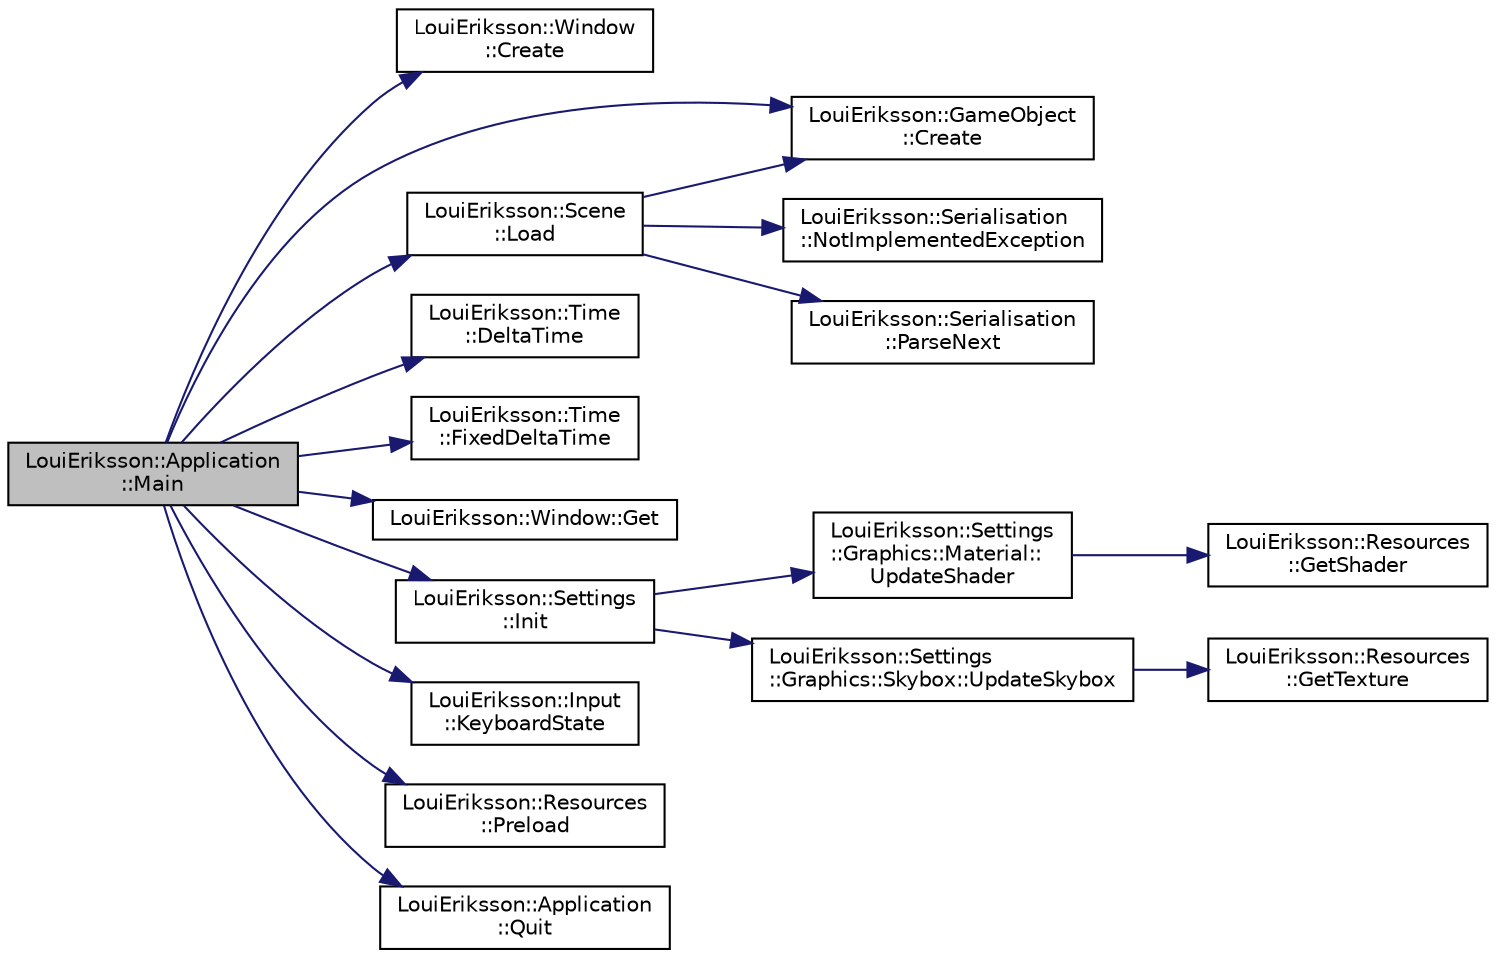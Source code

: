 digraph "LouiEriksson::Application::Main"
{
 // LATEX_PDF_SIZE
  edge [fontname="Helvetica",fontsize="10",labelfontname="Helvetica",labelfontsize="10"];
  node [fontname="Helvetica",fontsize="10",shape=record];
  rankdir="LR";
  Node1 [label="LouiEriksson::Application\l::Main",height=0.2,width=0.4,color="black", fillcolor="grey75", style="filled", fontcolor="black",tooltip="Main function of the application."];
  Node1 -> Node2 [color="midnightblue",fontsize="10",style="solid",fontname="Helvetica"];
  Node2 [label="LouiEriksson::Window\l::Create",height=0.2,width=0.4,color="black", fillcolor="white", style="filled",URL="$class_loui_eriksson_1_1_window.html#a7b7d824da6668c14e0fbfe6e1c44189b",tooltip=" "];
  Node1 -> Node3 [color="midnightblue",fontsize="10",style="solid",fontname="Helvetica"];
  Node3 [label="LouiEriksson::GameObject\l::Create",height=0.2,width=0.4,color="black", fillcolor="white", style="filled",URL="$class_loui_eriksson_1_1_game_object.html#a71bcfebaad6ca5aaef171e03ea86b859",tooltip="Factory function which creates a GameObject within a Scene."];
  Node1 -> Node4 [color="midnightblue",fontsize="10",style="solid",fontname="Helvetica"];
  Node4 [label="LouiEriksson::Time\l::DeltaTime",height=0.2,width=0.4,color="black", fillcolor="white", style="filled",URL="$class_loui_eriksson_1_1_time.html#a5a3dc4db767b5dc8d88e560d764e770c",tooltip=" "];
  Node1 -> Node5 [color="midnightblue",fontsize="10",style="solid",fontname="Helvetica"];
  Node5 [label="LouiEriksson::Time\l::FixedDeltaTime",height=0.2,width=0.4,color="black", fillcolor="white", style="filled",URL="$class_loui_eriksson_1_1_time.html#ac62a8ce3c9de43087216c1d57a9aea3d",tooltip=" "];
  Node1 -> Node6 [color="midnightblue",fontsize="10",style="solid",fontname="Helvetica"];
  Node6 [label="LouiEriksson::Window::Get",height=0.2,width=0.4,color="black", fillcolor="white", style="filled",URL="$class_loui_eriksson_1_1_window.html#af814b0a014982fd2ef4d4a788490eb19",tooltip=" "];
  Node1 -> Node7 [color="midnightblue",fontsize="10",style="solid",fontname="Helvetica"];
  Node7 [label="LouiEriksson::Settings\l::Init",height=0.2,width=0.4,color="black", fillcolor="white", style="filled",URL="$class_loui_eriksson_1_1_settings.html#a99f22abc6c114e19c20a05806daa8090",tooltip="Intialise settings on application start."];
  Node7 -> Node8 [color="midnightblue",fontsize="10",style="solid",fontname="Helvetica"];
  Node8 [label="LouiEriksson::Settings\l::Graphics::Material::\lUpdateShader",height=0.2,width=0.4,color="black", fillcolor="white", style="filled",URL="$struct_loui_eriksson_1_1_settings_1_1_graphics_1_1_material.html#a2dbd157a39ddbb149e951ecdc4d14d71",tooltip=" "];
  Node8 -> Node9 [color="midnightblue",fontsize="10",style="solid",fontname="Helvetica"];
  Node9 [label="LouiEriksson::Resources\l::GetShader",height=0.2,width=0.4,color="black", fillcolor="white", style="filled",URL="$class_loui_eriksson_1_1_resources.html#a7c2062c2bfb5d5a3675a1bbc2e0771e5",tooltip=" "];
  Node7 -> Node10 [color="midnightblue",fontsize="10",style="solid",fontname="Helvetica"];
  Node10 [label="LouiEriksson::Settings\l::Graphics::Skybox::UpdateSkybox",height=0.2,width=0.4,color="black", fillcolor="white", style="filled",URL="$struct_loui_eriksson_1_1_settings_1_1_graphics_1_1_skybox.html#aefe5367353ec24123a46bf1632afc8d8",tooltip=" "];
  Node10 -> Node11 [color="midnightblue",fontsize="10",style="solid",fontname="Helvetica"];
  Node11 [label="LouiEriksson::Resources\l::GetTexture",height=0.2,width=0.4,color="black", fillcolor="white", style="filled",URL="$class_loui_eriksson_1_1_resources.html#a0d1a352395262f177f8e0bf9697f1198",tooltip=" "];
  Node1 -> Node12 [color="midnightblue",fontsize="10",style="solid",fontname="Helvetica"];
  Node12 [label="LouiEriksson::Input\l::KeyboardState",height=0.2,width=0.4,color="black", fillcolor="white", style="filled",URL="$class_loui_eriksson_1_1_input.html#afc8c10b0cc3accf45e2d8c5fcf19bad2",tooltip=" "];
  Node1 -> Node13 [color="midnightblue",fontsize="10",style="solid",fontname="Helvetica"];
  Node13 [label="LouiEriksson::Scene\l::Load",height=0.2,width=0.4,color="black", fillcolor="white", style="filled",URL="$class_loui_eriksson_1_1_scene.html#aefa6e8596c7a6b42d7b87b429312a764",tooltip="TryLoad the Scene from xml format at a given path."];
  Node13 -> Node3 [color="midnightblue",fontsize="10",style="solid",fontname="Helvetica"];
  Node13 -> Node14 [color="midnightblue",fontsize="10",style="solid",fontname="Helvetica"];
  Node14 [label="LouiEriksson::Serialisation\l::NotImplementedException",height=0.2,width=0.4,color="black", fillcolor="white", style="filled",URL="$class_loui_eriksson_1_1_serialisation.html#a4a5faa1808910344e2cdf251d63c56ed",tooltip="Placeholder for an actual custom exception."];
  Node13 -> Node15 [color="midnightblue",fontsize="10",style="solid",fontname="Helvetica"];
  Node15 [label="LouiEriksson::Serialisation\l::ParseNext",height=0.2,width=0.4,color="black", fillcolor="white", style="filled",URL="$class_loui_eriksson_1_1_serialisation.html#adeb428f5d6d87f3d36aa7fef13dd8f90",tooltip=" "];
  Node1 -> Node16 [color="midnightblue",fontsize="10",style="solid",fontname="Helvetica"];
  Node16 [label="LouiEriksson::Resources\l::Preload",height=0.2,width=0.4,color="black", fillcolor="white", style="filled",URL="$class_loui_eriksson_1_1_resources.html#a7b99796ee90be12e77eba2bbe4022e2f",tooltip=" "];
  Node1 -> Node17 [color="midnightblue",fontsize="10",style="solid",fontname="Helvetica"];
  Node17 [label="LouiEriksson::Application\l::Quit",height=0.2,width=0.4,color="black", fillcolor="white", style="filled",URL="$class_loui_eriksson_1_1_application.html#a527b4c4cae3f53b94cff4f8d5001710e",tooltip="Quits the application."];
}
